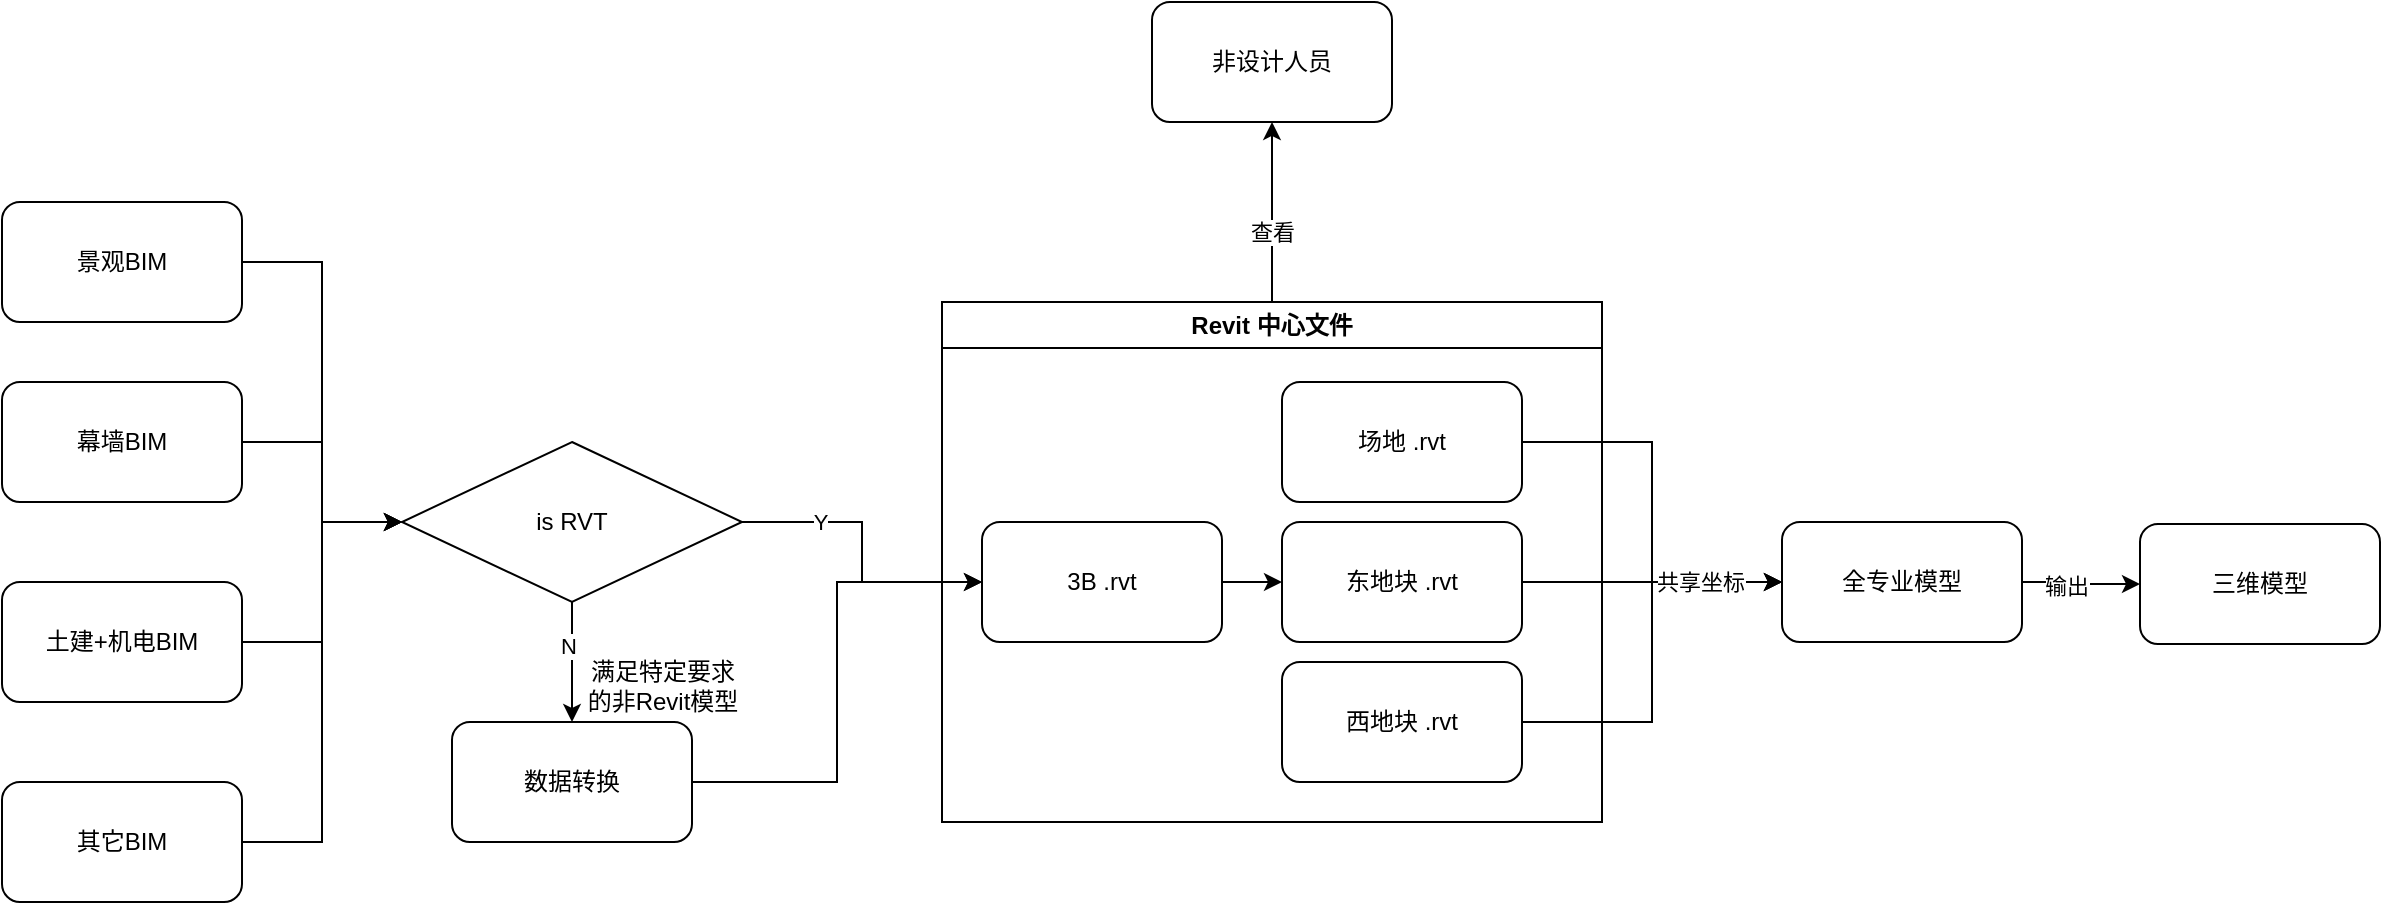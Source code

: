 <mxfile version="20.6.2" type="github">
  <diagram id="U4cOe6F4wqsMGsTpdwjb" name="第 1 页">
    <mxGraphModel dx="1525" dy="821" grid="0" gridSize="10" guides="0" tooltips="1" connect="1" arrows="1" fold="1" page="0" pageScale="1" pageWidth="827" pageHeight="1169" math="0" shadow="0">
      <root>
        <mxCell id="0" />
        <mxCell id="1" parent="0" />
        <mxCell id="fQdt8h1zAML1qWsqSuOJ-25" style="edgeStyle=orthogonalEdgeStyle;rounded=0;orthogonalLoop=1;jettySize=auto;html=1;entryX=0.5;entryY=1;entryDx=0;entryDy=0;" parent="1" source="fQdt8h1zAML1qWsqSuOJ-7" target="fQdt8h1zAML1qWsqSuOJ-24" edge="1">
          <mxGeometry relative="1" as="geometry" />
        </mxCell>
        <mxCell id="fQdt8h1zAML1qWsqSuOJ-26" value="查看" style="edgeLabel;html=1;align=center;verticalAlign=middle;resizable=0;points=[];" parent="fQdt8h1zAML1qWsqSuOJ-25" vertex="1" connectable="0">
          <mxGeometry x="-0.221" relative="1" as="geometry">
            <mxPoint as="offset" />
          </mxGeometry>
        </mxCell>
        <mxCell id="fQdt8h1zAML1qWsqSuOJ-7" value="Revit 中心文件" style="swimlane;whiteSpace=wrap;html=1;" parent="1" vertex="1">
          <mxGeometry x="700" y="220" width="330" height="260" as="geometry" />
        </mxCell>
        <mxCell id="fQdt8h1zAML1qWsqSuOJ-2" value="场地 .rvt" style="rounded=1;whiteSpace=wrap;html=1;" parent="fQdt8h1zAML1qWsqSuOJ-7" vertex="1">
          <mxGeometry x="170" y="40" width="120" height="60" as="geometry" />
        </mxCell>
        <mxCell id="fQdt8h1zAML1qWsqSuOJ-3" value="东地块 .rvt" style="rounded=1;whiteSpace=wrap;html=1;" parent="fQdt8h1zAML1qWsqSuOJ-7" vertex="1">
          <mxGeometry x="170" y="110" width="120" height="60" as="geometry" />
        </mxCell>
        <mxCell id="fQdt8h1zAML1qWsqSuOJ-4" value="西地块 .rvt" style="rounded=1;whiteSpace=wrap;html=1;" parent="fQdt8h1zAML1qWsqSuOJ-7" vertex="1">
          <mxGeometry x="170" y="180" width="120" height="60" as="geometry" />
        </mxCell>
        <mxCell id="fQdt8h1zAML1qWsqSuOJ-6" style="edgeStyle=orthogonalEdgeStyle;rounded=0;orthogonalLoop=1;jettySize=auto;html=1;" parent="fQdt8h1zAML1qWsqSuOJ-7" source="fQdt8h1zAML1qWsqSuOJ-5" target="fQdt8h1zAML1qWsqSuOJ-3" edge="1">
          <mxGeometry relative="1" as="geometry" />
        </mxCell>
        <mxCell id="fQdt8h1zAML1qWsqSuOJ-5" value="3B .rvt" style="rounded=1;whiteSpace=wrap;html=1;" parent="fQdt8h1zAML1qWsqSuOJ-7" vertex="1">
          <mxGeometry x="20" y="110" width="120" height="60" as="geometry" />
        </mxCell>
        <mxCell id="fQdt8h1zAML1qWsqSuOJ-14" style="edgeStyle=orthogonalEdgeStyle;rounded=0;orthogonalLoop=1;jettySize=auto;html=1;entryX=0;entryY=0.5;entryDx=0;entryDy=0;" parent="1" source="fQdt8h1zAML1qWsqSuOJ-8" target="fQdt8h1zAML1qWsqSuOJ-13" edge="1">
          <mxGeometry relative="1" as="geometry" />
        </mxCell>
        <mxCell id="fQdt8h1zAML1qWsqSuOJ-8" value="景观BIM" style="rounded=1;whiteSpace=wrap;html=1;" parent="1" vertex="1">
          <mxGeometry x="230" y="170" width="120" height="60" as="geometry" />
        </mxCell>
        <mxCell id="fQdt8h1zAML1qWsqSuOJ-15" style="edgeStyle=orthogonalEdgeStyle;rounded=0;orthogonalLoop=1;jettySize=auto;html=1;entryX=0;entryY=0.5;entryDx=0;entryDy=0;" parent="1" source="fQdt8h1zAML1qWsqSuOJ-9" target="fQdt8h1zAML1qWsqSuOJ-13" edge="1">
          <mxGeometry relative="1" as="geometry" />
        </mxCell>
        <mxCell id="fQdt8h1zAML1qWsqSuOJ-9" value="幕墙BIM" style="rounded=1;whiteSpace=wrap;html=1;" parent="1" vertex="1">
          <mxGeometry x="230" y="260" width="120" height="60" as="geometry" />
        </mxCell>
        <mxCell id="fQdt8h1zAML1qWsqSuOJ-16" style="edgeStyle=orthogonalEdgeStyle;rounded=0;orthogonalLoop=1;jettySize=auto;html=1;entryX=0;entryY=0.5;entryDx=0;entryDy=0;" parent="1" source="fQdt8h1zAML1qWsqSuOJ-10" target="fQdt8h1zAML1qWsqSuOJ-13" edge="1">
          <mxGeometry relative="1" as="geometry" />
        </mxCell>
        <mxCell id="fQdt8h1zAML1qWsqSuOJ-10" value="土建+机电BIM" style="rounded=1;whiteSpace=wrap;html=1;" parent="1" vertex="1">
          <mxGeometry x="230" y="360" width="120" height="60" as="geometry" />
        </mxCell>
        <mxCell id="fQdt8h1zAML1qWsqSuOJ-17" style="edgeStyle=orthogonalEdgeStyle;rounded=0;orthogonalLoop=1;jettySize=auto;html=1;entryX=0;entryY=0.5;entryDx=0;entryDy=0;" parent="1" source="fQdt8h1zAML1qWsqSuOJ-11" target="fQdt8h1zAML1qWsqSuOJ-13" edge="1">
          <mxGeometry relative="1" as="geometry" />
        </mxCell>
        <mxCell id="fQdt8h1zAML1qWsqSuOJ-11" value="其它BIM" style="rounded=1;whiteSpace=wrap;html=1;" parent="1" vertex="1">
          <mxGeometry x="230" y="460" width="120" height="60" as="geometry" />
        </mxCell>
        <mxCell id="fQdt8h1zAML1qWsqSuOJ-18" style="edgeStyle=orthogonalEdgeStyle;rounded=0;orthogonalLoop=1;jettySize=auto;html=1;" parent="1" source="fQdt8h1zAML1qWsqSuOJ-13" target="fQdt8h1zAML1qWsqSuOJ-5" edge="1">
          <mxGeometry relative="1" as="geometry" />
        </mxCell>
        <mxCell id="fQdt8h1zAML1qWsqSuOJ-19" value="Y" style="edgeLabel;html=1;align=center;verticalAlign=middle;resizable=0;points=[];" parent="fQdt8h1zAML1qWsqSuOJ-18" vertex="1" connectable="0">
          <mxGeometry x="-0.256" relative="1" as="geometry">
            <mxPoint x="-17" as="offset" />
          </mxGeometry>
        </mxCell>
        <mxCell id="fQdt8h1zAML1qWsqSuOJ-21" style="edgeStyle=orthogonalEdgeStyle;rounded=0;orthogonalLoop=1;jettySize=auto;html=1;" parent="1" source="fQdt8h1zAML1qWsqSuOJ-13" target="fQdt8h1zAML1qWsqSuOJ-20" edge="1">
          <mxGeometry relative="1" as="geometry" />
        </mxCell>
        <mxCell id="fQdt8h1zAML1qWsqSuOJ-22" value="N" style="edgeLabel;html=1;align=center;verticalAlign=middle;resizable=0;points=[];" parent="fQdt8h1zAML1qWsqSuOJ-21" vertex="1" connectable="0">
          <mxGeometry x="-0.28" y="-2" relative="1" as="geometry">
            <mxPoint as="offset" />
          </mxGeometry>
        </mxCell>
        <mxCell id="fQdt8h1zAML1qWsqSuOJ-13" value="is RVT" style="rhombus;whiteSpace=wrap;html=1;" parent="1" vertex="1">
          <mxGeometry x="430" y="290" width="170" height="80" as="geometry" />
        </mxCell>
        <mxCell id="fQdt8h1zAML1qWsqSuOJ-23" style="edgeStyle=orthogonalEdgeStyle;rounded=0;orthogonalLoop=1;jettySize=auto;html=1;entryX=0;entryY=0.5;entryDx=0;entryDy=0;" parent="1" source="fQdt8h1zAML1qWsqSuOJ-20" target="fQdt8h1zAML1qWsqSuOJ-5" edge="1">
          <mxGeometry relative="1" as="geometry" />
        </mxCell>
        <mxCell id="fQdt8h1zAML1qWsqSuOJ-20" value="数据转换" style="rounded=1;whiteSpace=wrap;html=1;" parent="1" vertex="1">
          <mxGeometry x="455" y="430" width="120" height="60" as="geometry" />
        </mxCell>
        <mxCell id="fQdt8h1zAML1qWsqSuOJ-24" value="非设计人员" style="rounded=1;whiteSpace=wrap;html=1;" parent="1" vertex="1">
          <mxGeometry x="805" y="70" width="120" height="60" as="geometry" />
        </mxCell>
        <mxCell id="fQdt8h1zAML1qWsqSuOJ-33" style="edgeStyle=orthogonalEdgeStyle;rounded=0;orthogonalLoop=1;jettySize=auto;html=1;" parent="1" source="fQdt8h1zAML1qWsqSuOJ-27" target="fQdt8h1zAML1qWsqSuOJ-32" edge="1">
          <mxGeometry relative="1" as="geometry" />
        </mxCell>
        <mxCell id="fQdt8h1zAML1qWsqSuOJ-34" value="输出" style="edgeLabel;html=1;align=center;verticalAlign=middle;resizable=0;points=[];" parent="fQdt8h1zAML1qWsqSuOJ-33" vertex="1" connectable="0">
          <mxGeometry x="-0.274" y="-2" relative="1" as="geometry">
            <mxPoint as="offset" />
          </mxGeometry>
        </mxCell>
        <mxCell id="fQdt8h1zAML1qWsqSuOJ-27" value="全专业模型" style="rounded=1;whiteSpace=wrap;html=1;" parent="1" vertex="1">
          <mxGeometry x="1120" y="330" width="120" height="60" as="geometry" />
        </mxCell>
        <mxCell id="fQdt8h1zAML1qWsqSuOJ-28" style="edgeStyle=orthogonalEdgeStyle;rounded=0;orthogonalLoop=1;jettySize=auto;html=1;entryX=0;entryY=0.5;entryDx=0;entryDy=0;" parent="1" source="fQdt8h1zAML1qWsqSuOJ-2" target="fQdt8h1zAML1qWsqSuOJ-27" edge="1">
          <mxGeometry relative="1" as="geometry" />
        </mxCell>
        <mxCell id="fQdt8h1zAML1qWsqSuOJ-29" style="edgeStyle=orthogonalEdgeStyle;rounded=0;orthogonalLoop=1;jettySize=auto;html=1;entryX=0;entryY=0.5;entryDx=0;entryDy=0;" parent="1" source="fQdt8h1zAML1qWsqSuOJ-3" target="fQdt8h1zAML1qWsqSuOJ-27" edge="1">
          <mxGeometry relative="1" as="geometry" />
        </mxCell>
        <mxCell id="fQdt8h1zAML1qWsqSuOJ-30" style="edgeStyle=orthogonalEdgeStyle;rounded=0;orthogonalLoop=1;jettySize=auto;html=1;entryX=0;entryY=0.5;entryDx=0;entryDy=0;" parent="1" source="fQdt8h1zAML1qWsqSuOJ-4" target="fQdt8h1zAML1qWsqSuOJ-27" edge="1">
          <mxGeometry relative="1" as="geometry" />
        </mxCell>
        <mxCell id="fQdt8h1zAML1qWsqSuOJ-31" value="共享坐标" style="edgeLabel;html=1;align=center;verticalAlign=middle;resizable=0;points=[];" parent="fQdt8h1zAML1qWsqSuOJ-30" vertex="1" connectable="0">
          <mxGeometry x="0.586" relative="1" as="geometry">
            <mxPoint as="offset" />
          </mxGeometry>
        </mxCell>
        <mxCell id="fQdt8h1zAML1qWsqSuOJ-32" value="三维模型" style="rounded=1;whiteSpace=wrap;html=1;" parent="1" vertex="1">
          <mxGeometry x="1299" y="331" width="120" height="60" as="geometry" />
        </mxCell>
        <mxCell id="isLCyID4mGVVPSBHjDfX-1" value="满足特定要求的非Revit模型" style="text;html=1;strokeColor=none;fillColor=none;align=center;verticalAlign=middle;whiteSpace=wrap;rounded=0;" vertex="1" parent="1">
          <mxGeometry x="519" y="397" width="83" height="30" as="geometry" />
        </mxCell>
      </root>
    </mxGraphModel>
  </diagram>
</mxfile>
